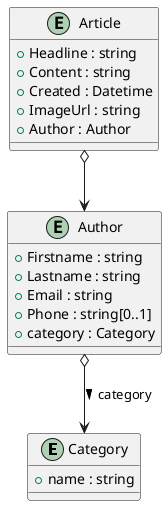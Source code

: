 @startuml

entity Category{
    + name : string
}

entity Author{
    + Firstname : string 
    + Lastname : string
    + Email : string
    + Phone : string[0..1]
    + category : Category
}

Author o--> Category : "> category "

entity Article{
    + Headline : string
    + Content : string
    + Created : Datetime 
    + ImageUrl : string
    + Author : Author 

}

Article o--> Author

@enduml